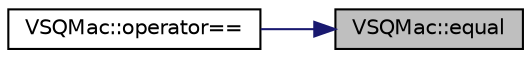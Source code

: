 digraph "VSQMac::equal"
{
 // LATEX_PDF_SIZE
  edge [fontname="Helvetica",fontsize="10",labelfontname="Helvetica",labelfontsize="10"];
  node [fontname="Helvetica",fontsize="10",shape=record];
  rankdir="RL";
  Node1 [label="VSQMac::equal",height=0.2,width=0.4,color="black", fillcolor="grey75", style="filled", fontcolor="black",tooltip="Compare MAC addresses."];
  Node1 -> Node2 [dir="back",color="midnightblue",fontsize="10",style="solid",fontname="Helvetica"];
  Node2 [label="VSQMac::operator==",height=0.2,width=0.4,color="black", fillcolor="white", style="filled",URL="$class_v_s_q_mac.html#aa708c90f2e37ccb3826f1135bade2b01",tooltip="Compare MAC addresses."];
}
